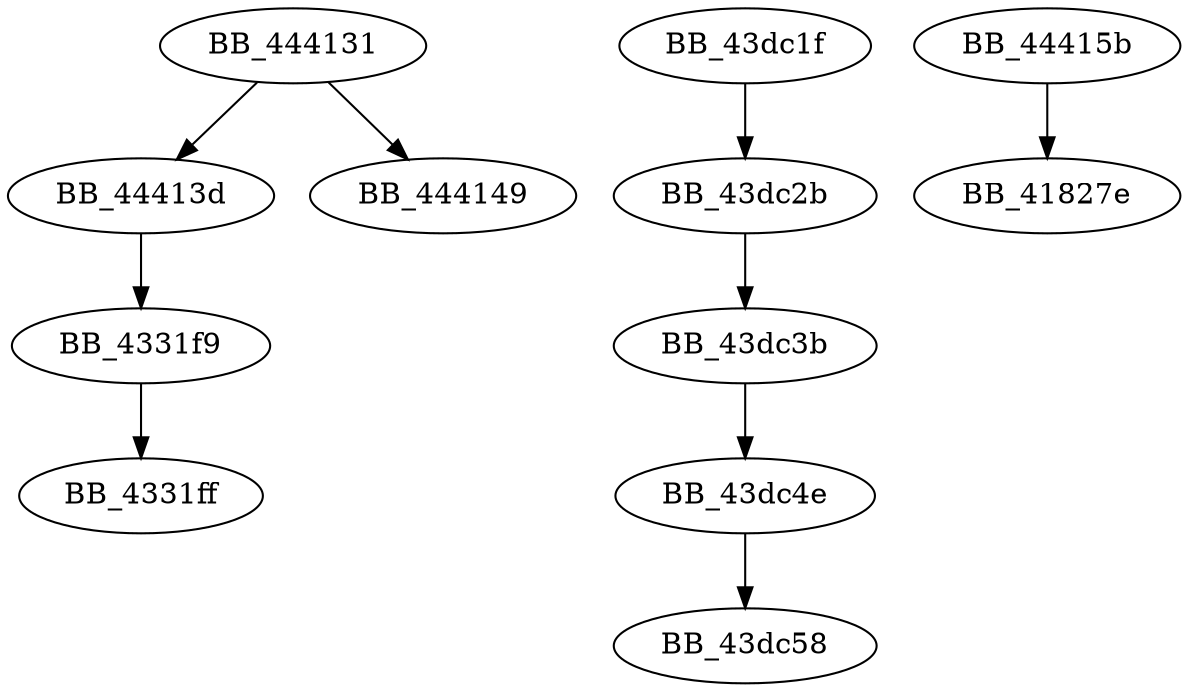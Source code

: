 DiGraph unknown_libname_66{
BB_4331f9->BB_4331ff
BB_43dc1f->BB_43dc2b
BB_43dc2b->BB_43dc3b
BB_43dc3b->BB_43dc4e
BB_43dc4e->BB_43dc58
BB_444131->BB_44413d
BB_444131->BB_444149
BB_44413d->BB_4331f9
BB_44415b->BB_41827e
}
